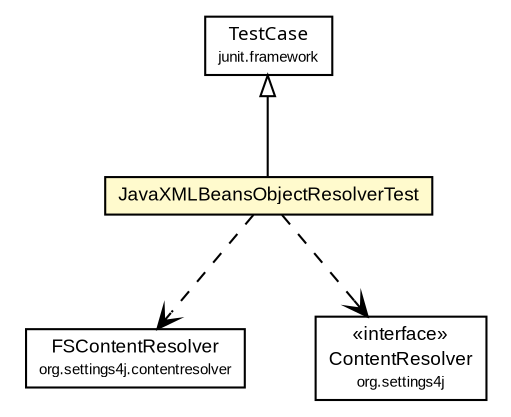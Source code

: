 #!/usr/local/bin/dot
#
# Class diagram 
# Generated by UmlGraph version 4.6 (http://www.spinellis.gr/sw/umlgraph)
#

digraph G {
	edge [fontname="arial",fontsize=10,labelfontname="arial",labelfontsize=10];
	node [fontname="arial",fontsize=10,shape=plaintext];
	// org.settings4j.objectresolver.JavaXMLBeansObjectResolverTest
	c473 [label=<<table border="0" cellborder="1" cellspacing="0" cellpadding="2" port="p" bgcolor="lemonChiffon" href="./JavaXMLBeansObjectResolverTest.html">
		<tr><td><table border="0" cellspacing="0" cellpadding="1">
			<tr><td> JavaXMLBeansObjectResolverTest </td></tr>
		</table></td></tr>
		</table>>, fontname="arial", fontcolor="black", fontsize=9.0];
	//org.settings4j.objectresolver.JavaXMLBeansObjectResolverTest extends junit.framework.TestCase
	c479:p -> c473:p [dir=back,arrowtail=empty];
	// org.settings4j.objectresolver.JavaXMLBeansObjectResolverTest DEPEND org.settings4j.contentresolver.FSContentResolver
	c473:p -> c480:p [taillabel="", label="", headlabel="", fontname="arial", fontcolor="black", fontsize=10.0, color="black", arrowhead=open, style=dashed];
	// org.settings4j.objectresolver.JavaXMLBeansObjectResolverTest DEPEND org.settings4j.ContentResolver
	c473:p -> c481:p [taillabel="", label="", headlabel="", fontname="arial", fontcolor="black", fontsize=10.0, color="black", arrowhead=open, style=dashed];
	// org.settings4j.ContentResolver
	c481 [label=<<table border="0" cellborder="1" cellspacing="0" cellpadding="2" port="p">
		<tr><td><table border="0" cellspacing="0" cellpadding="1">
			<tr><td> &laquo;interface&raquo; </td></tr>
			<tr><td> ContentResolver </td></tr>
			<tr><td><font point-size="7.0"> org.settings4j </font></td></tr>
		</table></td></tr>
		</table>>, fontname="arial", fontcolor="black", fontsize=9.0];
	// junit.framework.TestCase
	c479 [label=<<table border="0" cellborder="1" cellspacing="0" cellpadding="2" port="p" href="http://junit.org/junit/javadoc/3.8.1/junit/framework/TestCase.html">
		<tr><td><table border="0" cellspacing="0" cellpadding="1">
			<tr><td><font face="ariali"> TestCase </font></td></tr>
			<tr><td><font point-size="7.0"> junit.framework </font></td></tr>
		</table></td></tr>
		</table>>, fontname="arial", fontcolor="black", fontsize=9.0];
	// org.settings4j.contentresolver.FSContentResolver
	c480 [label=<<table border="0" cellborder="1" cellspacing="0" cellpadding="2" port="p">
		<tr><td><table border="0" cellspacing="0" cellpadding="1">
			<tr><td> FSContentResolver </td></tr>
			<tr><td><font point-size="7.0"> org.settings4j.contentresolver </font></td></tr>
		</table></td></tr>
		</table>>, fontname="arial", fontcolor="black", fontsize=9.0];
}

